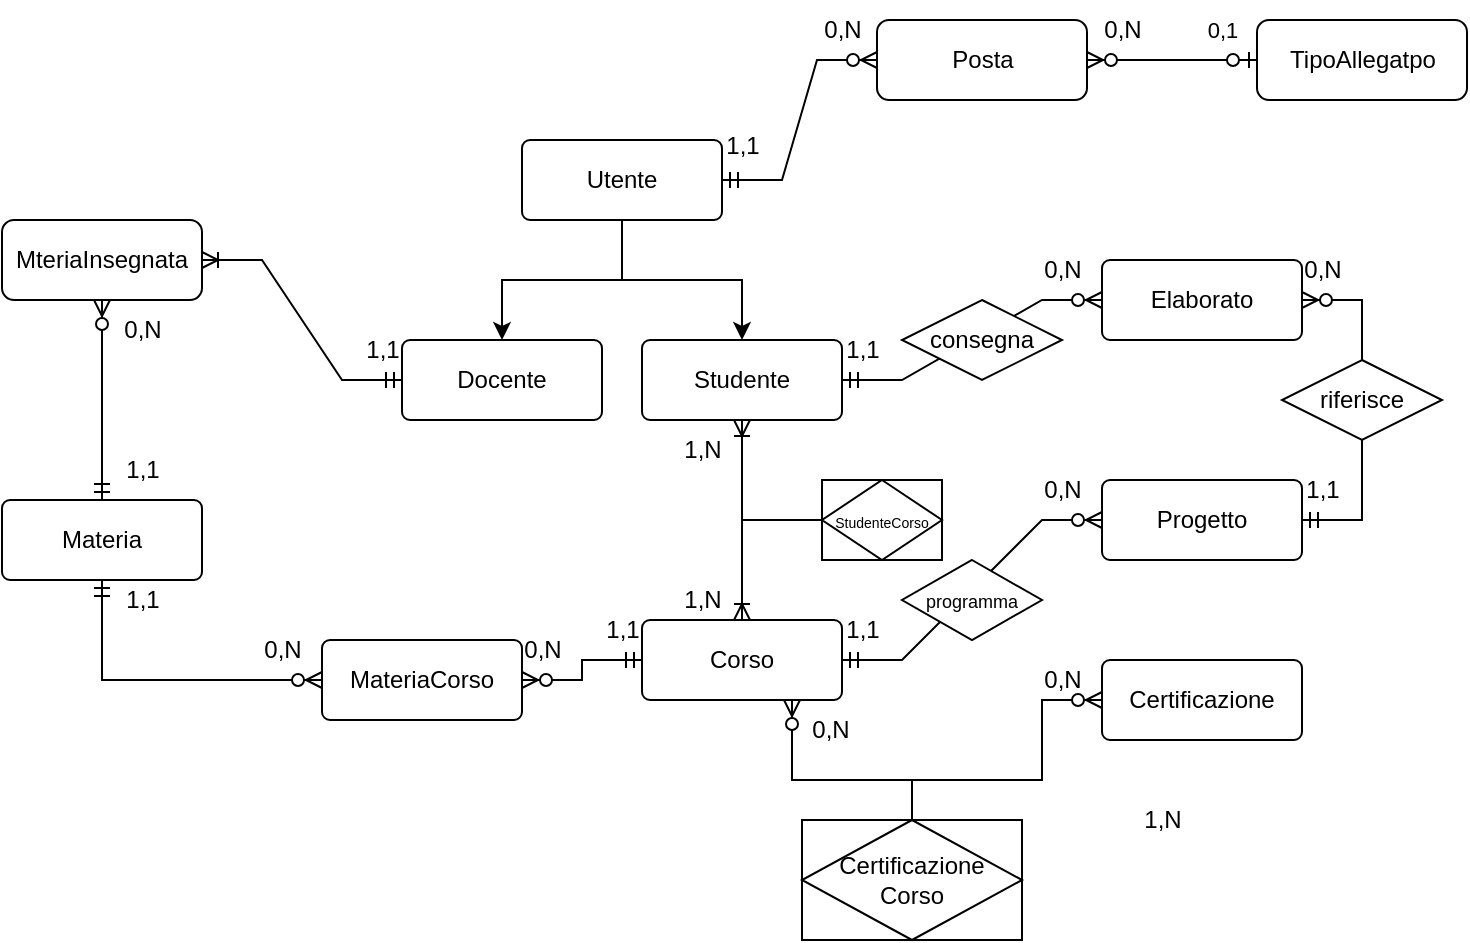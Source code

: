 <mxfile version="26.2.14">
  <diagram name="Pagina-1" id="Htn4EyxDRFGEjFA8Ms2w">
    <mxGraphModel dx="1654" dy="456" grid="1" gridSize="10" guides="1" tooltips="1" connect="1" arrows="1" fold="1" page="1" pageScale="1" pageWidth="827" pageHeight="1169" math="0" shadow="0">
      <root>
        <mxCell id="0" />
        <mxCell id="1" parent="0" />
        <mxCell id="bfZPh8aSfJsbiFo4-eUO-1" value="Studente" style="rounded=1;arcSize=10;whiteSpace=wrap;html=1;align=center;" parent="1" vertex="1">
          <mxGeometry x="300" y="200" width="100" height="40" as="geometry" />
        </mxCell>
        <mxCell id="bfZPh8aSfJsbiFo4-eUO-2" value="Docente" style="rounded=1;arcSize=10;whiteSpace=wrap;html=1;align=center;" parent="1" vertex="1">
          <mxGeometry x="180" y="200" width="100" height="40" as="geometry" />
        </mxCell>
        <mxCell id="bfZPh8aSfJsbiFo4-eUO-4" style="edgeStyle=orthogonalEdgeStyle;rounded=0;orthogonalLoop=1;jettySize=auto;html=1;entryX=0.5;entryY=0;entryDx=0;entryDy=0;" parent="1" source="bfZPh8aSfJsbiFo4-eUO-3" target="bfZPh8aSfJsbiFo4-eUO-2" edge="1">
          <mxGeometry relative="1" as="geometry" />
        </mxCell>
        <mxCell id="bfZPh8aSfJsbiFo4-eUO-5" style="edgeStyle=orthogonalEdgeStyle;rounded=0;orthogonalLoop=1;jettySize=auto;html=1;entryX=0.5;entryY=0;entryDx=0;entryDy=0;" parent="1" source="bfZPh8aSfJsbiFo4-eUO-3" target="bfZPh8aSfJsbiFo4-eUO-1" edge="1">
          <mxGeometry relative="1" as="geometry" />
        </mxCell>
        <mxCell id="bfZPh8aSfJsbiFo4-eUO-3" value="Utente" style="rounded=1;arcSize=10;whiteSpace=wrap;html=1;align=center;" parent="1" vertex="1">
          <mxGeometry x="240" y="100" width="100" height="40" as="geometry" />
        </mxCell>
        <mxCell id="bfZPh8aSfJsbiFo4-eUO-6" value="Corso" style="rounded=1;arcSize=10;whiteSpace=wrap;html=1;align=center;" parent="1" vertex="1">
          <mxGeometry x="300" y="340" width="100" height="40" as="geometry" />
        </mxCell>
        <mxCell id="bfZPh8aSfJsbiFo4-eUO-7" value="" style="edgeStyle=elbowEdgeStyle;fontSize=12;html=1;endArrow=ERoneToMany;startArrow=ERoneToMany;rounded=0;exitX=0.5;exitY=1;exitDx=0;exitDy=0;entryX=0.5;entryY=0;entryDx=0;entryDy=0;elbow=vertical;" parent="1" source="bfZPh8aSfJsbiFo4-eUO-1" target="bfZPh8aSfJsbiFo4-eUO-6" edge="1">
          <mxGeometry width="100" height="100" relative="1" as="geometry">
            <mxPoint x="360" y="380" as="sourcePoint" />
            <mxPoint x="460" y="280" as="targetPoint" />
          </mxGeometry>
        </mxCell>
        <mxCell id="bfZPh8aSfJsbiFo4-eUO-8" value="" style="endArrow=none;html=1;rounded=0;" parent="1" target="bfZPh8aSfJsbiFo4-eUO-9" edge="1">
          <mxGeometry relative="1" as="geometry">
            <mxPoint x="350" y="290" as="sourcePoint" />
            <mxPoint x="380" y="290" as="targetPoint" />
          </mxGeometry>
        </mxCell>
        <mxCell id="bfZPh8aSfJsbiFo4-eUO-9" value="&lt;font style=&quot;font-size: 7px;&quot;&gt;StudenteCorso&lt;/font&gt;" style="shape=associativeEntity;whiteSpace=wrap;html=1;align=center;" parent="1" vertex="1">
          <mxGeometry x="390" y="270" width="60" height="40" as="geometry" />
        </mxCell>
        <mxCell id="bfZPh8aSfJsbiFo4-eUO-10" value="Progetto" style="rounded=1;arcSize=10;whiteSpace=wrap;html=1;align=center;" parent="1" vertex="1">
          <mxGeometry x="530" y="270" width="100" height="40" as="geometry" />
        </mxCell>
        <mxCell id="bfZPh8aSfJsbiFo4-eUO-12" value="Elaborato" style="rounded=1;arcSize=10;whiteSpace=wrap;html=1;align=center;" parent="1" vertex="1">
          <mxGeometry x="530" y="160" width="100" height="40" as="geometry" />
        </mxCell>
        <mxCell id="bfZPh8aSfJsbiFo4-eUO-15" value="Materia" style="rounded=1;arcSize=10;whiteSpace=wrap;html=1;align=center;" parent="1" vertex="1">
          <mxGeometry x="-20" y="280" width="100" height="40" as="geometry" />
        </mxCell>
        <mxCell id="bfZPh8aSfJsbiFo4-eUO-19" value="" style="edgeStyle=entityRelationEdgeStyle;fontSize=12;html=1;endArrow=ERzeroToMany;startArrow=ERmandOne;rounded=0;exitX=1;exitY=0.5;exitDx=0;exitDy=0;entryX=0;entryY=0.5;entryDx=0;entryDy=0;" parent="1" source="bfZPh8aSfJsbiFo4-eUO-6" target="bfZPh8aSfJsbiFo4-eUO-10" edge="1">
          <mxGeometry width="100" height="100" relative="1" as="geometry">
            <mxPoint x="440" y="460" as="sourcePoint" />
            <mxPoint x="540" y="360" as="targetPoint" />
          </mxGeometry>
        </mxCell>
        <mxCell id="bfZPh8aSfJsbiFo4-eUO-21" value="" style="edgeStyle=entityRelationEdgeStyle;fontSize=12;html=1;endArrow=ERzeroToMany;startArrow=ERmandOne;rounded=0;exitX=1;exitY=0.5;exitDx=0;exitDy=0;entryX=1;entryY=0.5;entryDx=0;entryDy=0;" parent="1" source="bfZPh8aSfJsbiFo4-eUO-10" target="bfZPh8aSfJsbiFo4-eUO-12" edge="1">
          <mxGeometry width="100" height="100" relative="1" as="geometry">
            <mxPoint x="470" y="330" as="sourcePoint" />
            <mxPoint x="570" y="230" as="targetPoint" />
          </mxGeometry>
        </mxCell>
        <mxCell id="bfZPh8aSfJsbiFo4-eUO-22" value="" style="edgeStyle=entityRelationEdgeStyle;fontSize=12;html=1;endArrow=ERzeroToMany;startArrow=ERmandOne;rounded=0;exitX=1;exitY=0.5;exitDx=0;exitDy=0;entryX=0;entryY=0.5;entryDx=0;entryDy=0;" parent="1" source="bfZPh8aSfJsbiFo4-eUO-1" target="bfZPh8aSfJsbiFo4-eUO-12" edge="1">
          <mxGeometry width="100" height="100" relative="1" as="geometry">
            <mxPoint x="430" y="290" as="sourcePoint" />
            <mxPoint x="530" y="190" as="targetPoint" />
          </mxGeometry>
        </mxCell>
        <mxCell id="bfZPh8aSfJsbiFo4-eUO-26" value="" style="line;strokeWidth=1;rotatable=0;dashed=0;labelPosition=right;align=left;verticalAlign=middle;spacingTop=0;spacingLeft=6;points=[];portConstraint=eastwest;" parent="1" vertex="1">
          <mxGeometry x="200" y="440" width="70" as="geometry" />
        </mxCell>
        <mxCell id="bfZPh8aSfJsbiFo4-eUO-38" value="consegna" style="shape=rhombus;perimeter=rhombusPerimeter;whiteSpace=wrap;html=1;align=center;" parent="1" vertex="1">
          <mxGeometry x="430" y="180" width="80" height="40" as="geometry" />
        </mxCell>
        <mxCell id="bfZPh8aSfJsbiFo4-eUO-39" value="riferisce" style="shape=rhombus;perimeter=rhombusPerimeter;whiteSpace=wrap;html=1;align=center;" parent="1" vertex="1">
          <mxGeometry x="620" y="210" width="80" height="40" as="geometry" />
        </mxCell>
        <mxCell id="bfZPh8aSfJsbiFo4-eUO-40" value="&lt;font style=&quot;font-size: 9px;&quot;&gt;programma&lt;/font&gt;" style="shape=rhombus;perimeter=rhombusPerimeter;whiteSpace=wrap;html=1;align=center;" parent="1" vertex="1">
          <mxGeometry x="430" y="310" width="70" height="40" as="geometry" />
        </mxCell>
        <mxCell id="bfZPh8aSfJsbiFo4-eUO-47" value="Certificazione" style="rounded=1;arcSize=10;whiteSpace=wrap;html=1;align=center;" parent="1" vertex="1">
          <mxGeometry x="530" y="360" width="100" height="40" as="geometry" />
        </mxCell>
        <mxCell id="bfZPh8aSfJsbiFo4-eUO-48" value="" style="edgeStyle=orthogonalEdgeStyle;fontSize=12;html=1;endArrow=ERzeroToMany;endFill=1;startArrow=ERzeroToMany;rounded=0;exitX=0.75;exitY=1;exitDx=0;exitDy=0;entryX=0;entryY=0.5;entryDx=0;entryDy=0;elbow=vertical;" parent="1" source="bfZPh8aSfJsbiFo4-eUO-6" target="bfZPh8aSfJsbiFo4-eUO-47" edge="1">
          <mxGeometry width="100" height="100" relative="1" as="geometry">
            <mxPoint x="420" y="480" as="sourcePoint" />
            <mxPoint x="520" y="380" as="targetPoint" />
            <Array as="points">
              <mxPoint x="375" y="420" />
              <mxPoint x="500" y="420" />
              <mxPoint x="500" y="380" />
            </Array>
          </mxGeometry>
        </mxCell>
        <mxCell id="bfZPh8aSfJsbiFo4-eUO-50" value="Certificazione&lt;div&gt;Corso&lt;/div&gt;" style="shape=associativeEntity;whiteSpace=wrap;html=1;align=center;" parent="1" vertex="1">
          <mxGeometry x="380" y="440" width="110" height="60" as="geometry" />
        </mxCell>
        <mxCell id="bfZPh8aSfJsbiFo4-eUO-51" value="" style="endArrow=none;html=1;rounded=0;entryX=0.5;entryY=0;entryDx=0;entryDy=0;" parent="1" target="bfZPh8aSfJsbiFo4-eUO-50" edge="1">
          <mxGeometry relative="1" as="geometry">
            <mxPoint x="435" y="420" as="sourcePoint" />
            <mxPoint x="550" y="370" as="targetPoint" />
          </mxGeometry>
        </mxCell>
        <mxCell id="bfZPh8aSfJsbiFo4-eUO-63" value="MateriaCorso" style="rounded=1;arcSize=10;whiteSpace=wrap;html=1;align=center;" parent="1" vertex="1">
          <mxGeometry x="140" y="350" width="100" height="40" as="geometry" />
        </mxCell>
        <mxCell id="bfZPh8aSfJsbiFo4-eUO-64" value="" style="edgeStyle=orthogonalEdgeStyle;fontSize=12;html=1;endArrow=ERzeroToMany;startArrow=ERmandOne;rounded=0;entryX=1;entryY=0.5;entryDx=0;entryDy=0;exitX=0;exitY=0.5;exitDx=0;exitDy=0;" parent="1" source="bfZPh8aSfJsbiFo4-eUO-6" target="bfZPh8aSfJsbiFo4-eUO-63" edge="1">
          <mxGeometry width="100" height="100" relative="1" as="geometry">
            <mxPoint x="160" y="560" as="sourcePoint" />
            <mxPoint x="260" y="460" as="targetPoint" />
            <Array as="points">
              <mxPoint x="270" y="360" />
              <mxPoint x="270" y="370" />
            </Array>
          </mxGeometry>
        </mxCell>
        <mxCell id="bfZPh8aSfJsbiFo4-eUO-65" value="" style="edgeStyle=elbowEdgeStyle;fontSize=12;html=1;endArrow=ERzeroToMany;startArrow=ERmandOne;rounded=0;exitX=0.5;exitY=1;exitDx=0;exitDy=0;entryX=0;entryY=0.5;entryDx=0;entryDy=0;elbow=vertical;" parent="1" source="bfZPh8aSfJsbiFo4-eUO-15" target="bfZPh8aSfJsbiFo4-eUO-63" edge="1">
          <mxGeometry width="100" height="100" relative="1" as="geometry">
            <mxPoint x="40" y="460" as="sourcePoint" />
            <mxPoint x="140" y="360" as="targetPoint" />
            <Array as="points">
              <mxPoint x="80" y="370" />
            </Array>
          </mxGeometry>
        </mxCell>
        <mxCell id="ovUbFey1GDsfOG031psG-2" value="MteriaInsegnata" style="rounded=1;whiteSpace=wrap;html=1;" parent="1" vertex="1">
          <mxGeometry x="-20" y="140" width="100" height="40" as="geometry" />
        </mxCell>
        <mxCell id="ovUbFey1GDsfOG031psG-5" value="" style="edgeStyle=entityRelationEdgeStyle;fontSize=12;html=1;endArrow=ERoneToMany;startArrow=ERmandOne;rounded=0;exitX=0;exitY=0.5;exitDx=0;exitDy=0;entryX=1;entryY=0.5;entryDx=0;entryDy=0;" parent="1" source="bfZPh8aSfJsbiFo4-eUO-2" target="ovUbFey1GDsfOG031psG-2" edge="1">
          <mxGeometry width="100" height="100" relative="1" as="geometry">
            <mxPoint x="30" y="250" as="sourcePoint" />
            <mxPoint x="130" y="150" as="targetPoint" />
          </mxGeometry>
        </mxCell>
        <mxCell id="ovUbFey1GDsfOG031psG-6" value="" style="edgeStyle=orthogonalEdgeStyle;fontSize=12;html=1;endArrow=ERzeroToMany;startArrow=ERmandOne;rounded=0;exitX=0.5;exitY=0;exitDx=0;exitDy=0;entryX=0.5;entryY=1;entryDx=0;entryDy=0;" parent="1" source="bfZPh8aSfJsbiFo4-eUO-15" target="ovUbFey1GDsfOG031psG-2" edge="1">
          <mxGeometry width="100" height="100" relative="1" as="geometry">
            <mxPoint x="-60" y="350" as="sourcePoint" />
            <mxPoint x="40" y="250" as="targetPoint" />
            <Array as="points">
              <mxPoint x="30" y="190" />
              <mxPoint x="30" y="190" />
            </Array>
          </mxGeometry>
        </mxCell>
        <mxCell id="ovUbFey1GDsfOG031psG-7" value="Posta" style="rounded=1;whiteSpace=wrap;html=1;" parent="1" vertex="1">
          <mxGeometry x="417.5" y="40" width="105" height="40" as="geometry" />
        </mxCell>
        <mxCell id="ovUbFey1GDsfOG031psG-8" value="TipoAllegatpo" style="rounded=1;whiteSpace=wrap;html=1;" parent="1" vertex="1">
          <mxGeometry x="607.5" y="40" width="105" height="40" as="geometry" />
        </mxCell>
        <mxCell id="ovUbFey1GDsfOG031psG-9" value="" style="edgeStyle=entityRelationEdgeStyle;fontSize=12;html=1;endArrow=ERzeroToMany;startArrow=ERmandOne;rounded=0;exitX=1;exitY=0.5;exitDx=0;exitDy=0;entryX=0;entryY=0.5;entryDx=0;entryDy=0;" parent="1" source="bfZPh8aSfJsbiFo4-eUO-3" target="ovUbFey1GDsfOG031psG-7" edge="1">
          <mxGeometry width="100" height="100" relative="1" as="geometry">
            <mxPoint x="480" y="250" as="sourcePoint" />
            <mxPoint x="580" y="150" as="targetPoint" />
          </mxGeometry>
        </mxCell>
        <mxCell id="ovUbFey1GDsfOG031psG-11" value="" style="edgeStyle=entityRelationEdgeStyle;fontSize=12;html=1;endArrow=ERzeroToMany;startArrow=ERzeroToOne;rounded=0;exitX=0;exitY=0.5;exitDx=0;exitDy=0;entryX=1;entryY=0.5;entryDx=0;entryDy=0;" parent="1" source="ovUbFey1GDsfOG031psG-8" target="ovUbFey1GDsfOG031psG-7" edge="1">
          <mxGeometry width="100" height="100" relative="1" as="geometry">
            <mxPoint x="520" y="230" as="sourcePoint" />
            <mxPoint x="620" y="130" as="targetPoint" />
          </mxGeometry>
        </mxCell>
        <mxCell id="heIs-AmbTJGgtWAjkT5Z-1" value="1,1" style="text;html=1;align=center;verticalAlign=middle;resizable=0;points=[];autosize=1;strokeColor=none;fillColor=none;" vertex="1" parent="1">
          <mxGeometry x="330" y="88" width="40" height="30" as="geometry" />
        </mxCell>
        <mxCell id="heIs-AmbTJGgtWAjkT5Z-2" value="0,N" style="text;html=1;align=center;verticalAlign=middle;resizable=0;points=[];autosize=1;strokeColor=none;fillColor=none;" vertex="1" parent="1">
          <mxGeometry x="380" y="30" width="40" height="30" as="geometry" />
        </mxCell>
        <mxCell id="heIs-AmbTJGgtWAjkT5Z-3" value="0,N" style="text;html=1;align=center;verticalAlign=middle;resizable=0;points=[];autosize=1;strokeColor=none;fillColor=none;" vertex="1" parent="1">
          <mxGeometry x="520" y="30" width="40" height="30" as="geometry" />
        </mxCell>
        <mxCell id="heIs-AmbTJGgtWAjkT5Z-4" value="&lt;font style=&quot;font-size: 11px;&quot;&gt;0,1&lt;/font&gt;" style="text;html=1;align=center;verticalAlign=middle;resizable=0;points=[];autosize=1;strokeColor=none;fillColor=none;" vertex="1" parent="1">
          <mxGeometry x="570" y="30" width="40" height="30" as="geometry" />
        </mxCell>
        <mxCell id="heIs-AmbTJGgtWAjkT5Z-5" value="1,1" style="text;html=1;align=center;verticalAlign=middle;resizable=0;points=[];autosize=1;strokeColor=none;fillColor=none;" vertex="1" parent="1">
          <mxGeometry x="150" y="190" width="40" height="30" as="geometry" />
        </mxCell>
        <mxCell id="heIs-AmbTJGgtWAjkT5Z-6" value="1,N" style="text;html=1;align=center;verticalAlign=middle;resizable=0;points=[];autosize=1;strokeColor=none;fillColor=none;" vertex="1" parent="1">
          <mxGeometry x="310" y="315" width="40" height="30" as="geometry" />
        </mxCell>
        <mxCell id="heIs-AmbTJGgtWAjkT5Z-7" value="0,N" style="text;html=1;align=center;verticalAlign=middle;resizable=0;points=[];autosize=1;strokeColor=none;fillColor=none;" vertex="1" parent="1">
          <mxGeometry x="30" y="180" width="40" height="30" as="geometry" />
        </mxCell>
        <mxCell id="heIs-AmbTJGgtWAjkT5Z-8" value="1,1" style="text;html=1;align=center;verticalAlign=middle;resizable=0;points=[];autosize=1;strokeColor=none;fillColor=none;" vertex="1" parent="1">
          <mxGeometry x="30" y="250" width="40" height="30" as="geometry" />
        </mxCell>
        <mxCell id="heIs-AmbTJGgtWAjkT5Z-9" value="0,N" style="text;html=1;align=center;verticalAlign=middle;resizable=0;points=[];autosize=1;strokeColor=none;fillColor=none;" vertex="1" parent="1">
          <mxGeometry x="100" y="340" width="40" height="30" as="geometry" />
        </mxCell>
        <mxCell id="heIs-AmbTJGgtWAjkT5Z-10" value="1,1" style="text;html=1;align=center;verticalAlign=middle;resizable=0;points=[];autosize=1;strokeColor=none;fillColor=none;" vertex="1" parent="1">
          <mxGeometry x="30" y="315" width="40" height="30" as="geometry" />
        </mxCell>
        <mxCell id="heIs-AmbTJGgtWAjkT5Z-11" value="0,N" style="text;html=1;align=center;verticalAlign=middle;resizable=0;points=[];autosize=1;strokeColor=none;fillColor=none;" vertex="1" parent="1">
          <mxGeometry x="230" y="340" width="40" height="30" as="geometry" />
        </mxCell>
        <mxCell id="heIs-AmbTJGgtWAjkT5Z-12" value="1,1" style="text;html=1;align=center;verticalAlign=middle;resizable=0;points=[];autosize=1;strokeColor=none;fillColor=none;" vertex="1" parent="1">
          <mxGeometry x="270" y="330" width="40" height="30" as="geometry" />
        </mxCell>
        <mxCell id="heIs-AmbTJGgtWAjkT5Z-13" value="1,N" style="text;html=1;align=center;verticalAlign=middle;resizable=0;points=[];autosize=1;strokeColor=none;fillColor=none;" vertex="1" parent="1">
          <mxGeometry x="540" y="425" width="40" height="30" as="geometry" />
        </mxCell>
        <mxCell id="heIs-AmbTJGgtWAjkT5Z-14" value="1,N" style="text;html=1;align=center;verticalAlign=middle;resizable=0;points=[];autosize=1;strokeColor=none;fillColor=none;" vertex="1" parent="1">
          <mxGeometry x="310" y="240" width="40" height="30" as="geometry" />
        </mxCell>
        <mxCell id="heIs-AmbTJGgtWAjkT5Z-15" value="1,1" style="text;html=1;align=center;verticalAlign=middle;resizable=0;points=[];autosize=1;strokeColor=none;fillColor=none;" vertex="1" parent="1">
          <mxGeometry x="390" y="190" width="40" height="30" as="geometry" />
        </mxCell>
        <mxCell id="heIs-AmbTJGgtWAjkT5Z-16" value="0,N" style="text;html=1;align=center;verticalAlign=middle;resizable=0;points=[];autosize=1;strokeColor=none;fillColor=none;" vertex="1" parent="1">
          <mxGeometry x="490" y="150" width="40" height="30" as="geometry" />
        </mxCell>
        <mxCell id="heIs-AmbTJGgtWAjkT5Z-17" value="0,N" style="text;html=1;align=center;verticalAlign=middle;resizable=0;points=[];autosize=1;strokeColor=none;fillColor=none;" vertex="1" parent="1">
          <mxGeometry x="620" y="150" width="40" height="30" as="geometry" />
        </mxCell>
        <mxCell id="heIs-AmbTJGgtWAjkT5Z-18" value="1,1" style="text;html=1;align=center;verticalAlign=middle;resizable=0;points=[];autosize=1;strokeColor=none;fillColor=none;" vertex="1" parent="1">
          <mxGeometry x="620" y="260" width="40" height="30" as="geometry" />
        </mxCell>
        <mxCell id="heIs-AmbTJGgtWAjkT5Z-19" value="0,N" style="text;html=1;align=center;verticalAlign=middle;resizable=0;points=[];autosize=1;strokeColor=none;fillColor=none;" vertex="1" parent="1">
          <mxGeometry x="490" y="260" width="40" height="30" as="geometry" />
        </mxCell>
        <mxCell id="heIs-AmbTJGgtWAjkT5Z-20" value="1,1" style="text;html=1;align=center;verticalAlign=middle;resizable=0;points=[];autosize=1;strokeColor=none;fillColor=none;" vertex="1" parent="1">
          <mxGeometry x="390" y="330" width="40" height="30" as="geometry" />
        </mxCell>
        <mxCell id="heIs-AmbTJGgtWAjkT5Z-22" value="0,N" style="text;html=1;align=center;verticalAlign=middle;resizable=0;points=[];autosize=1;strokeColor=none;fillColor=none;" vertex="1" parent="1">
          <mxGeometry x="490" y="355" width="40" height="30" as="geometry" />
        </mxCell>
        <mxCell id="heIs-AmbTJGgtWAjkT5Z-26" value="0,N" style="text;html=1;align=center;verticalAlign=middle;resizable=0;points=[];autosize=1;strokeColor=none;fillColor=none;" vertex="1" parent="1">
          <mxGeometry x="374" y="380" width="40" height="30" as="geometry" />
        </mxCell>
      </root>
    </mxGraphModel>
  </diagram>
</mxfile>
